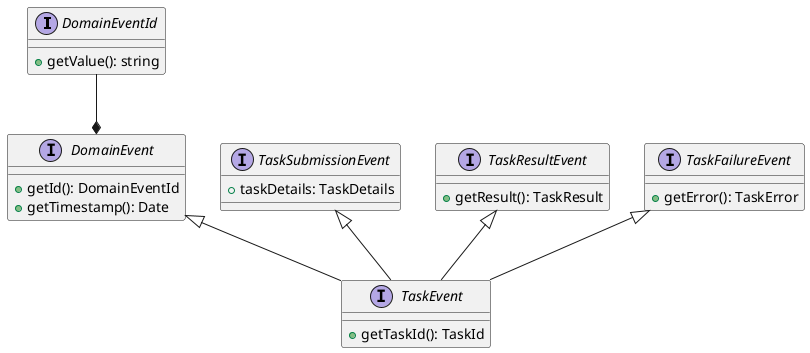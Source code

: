 /'
@startuml

interface DomainEventId {
  + getValue(): string
}

interface DomainEvent {
  + getId(): DomainEventId
  + getTimestamp(): Date
}

interface TaskEvent {
  + getTaskId(): TaskId
}

interface TaskSubmissionEvent {
  + taskDetails: TaskDetails
}

interface TaskResultEvent {
  + getResult(): TaskResult
}

interface TaskFailureEvent {
  + getError(): TaskError
}

DomainEvent *-up- DomainEventId

DomainEvent <|-- TaskEvent
TaskSubmissionEvent <|-- TaskEvent
TaskResultEvent <|-- TaskEvent
TaskFailureEvent <|-- TaskEvent

@enduml
'/
